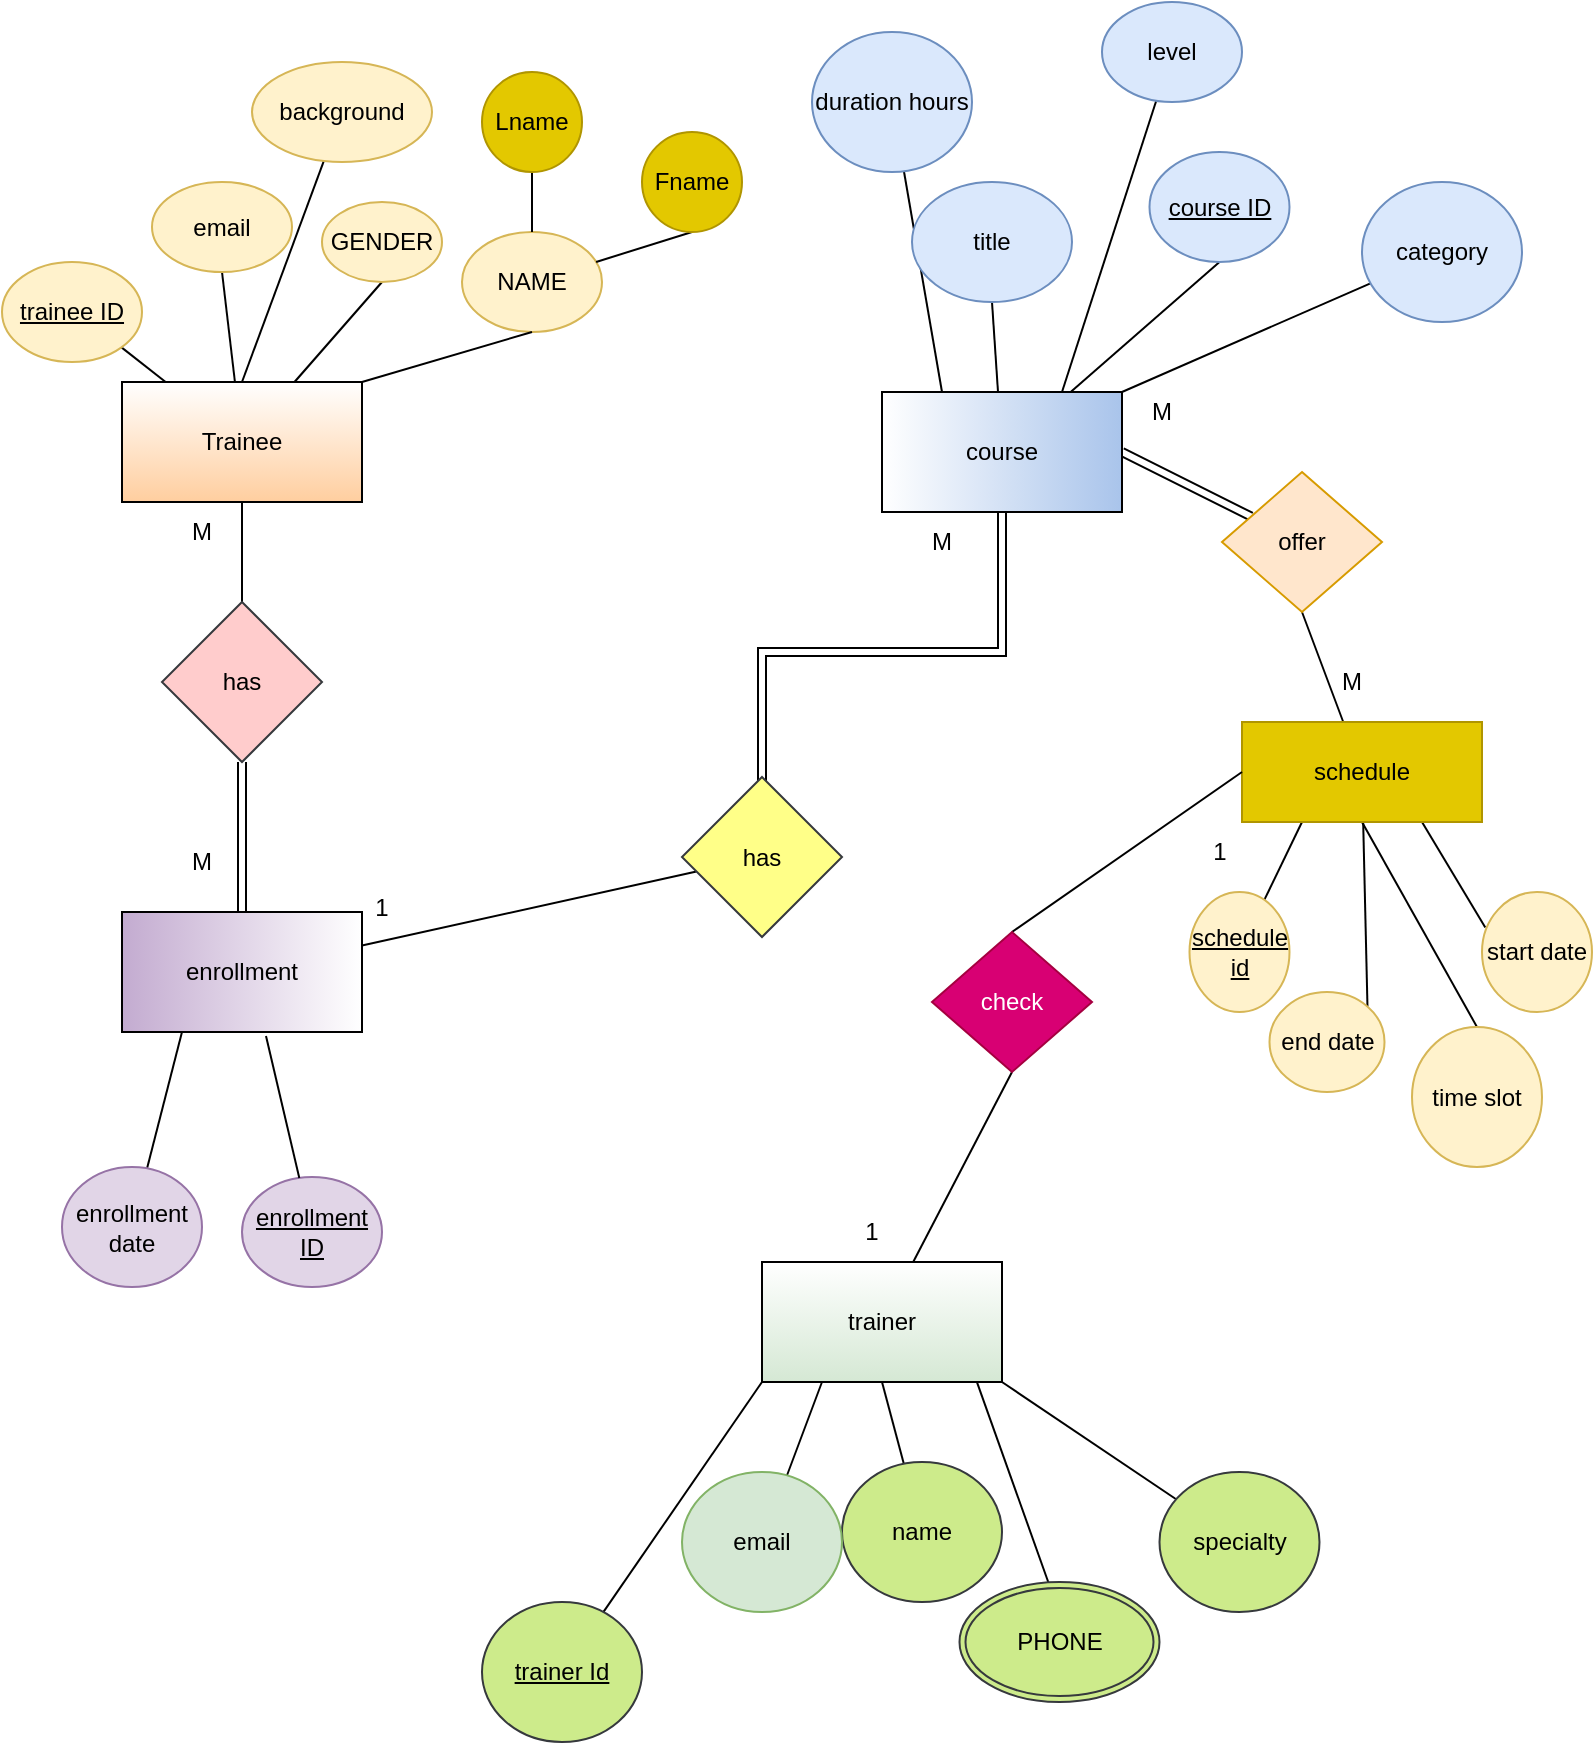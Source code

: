 <mxfile version="27.0.9">
  <diagram name="Page-1" id="zDC7yg41739mKEmi7JkL">
    <mxGraphModel dx="925" dy="661" grid="1" gridSize="10" guides="1" tooltips="1" connect="1" arrows="1" fold="1" page="1" pageScale="1" pageWidth="850" pageHeight="1100" background="none" math="0" shadow="0">
      <root>
        <mxCell id="0" />
        <mxCell id="1" parent="0" />
        <mxCell id="JTAhajaf97moWuEwI5oV-9" style="edgeStyle=orthogonalEdgeStyle;rounded=0;orthogonalLoop=1;jettySize=auto;html=1;exitX=1;exitY=0;exitDx=0;exitDy=0;entryX=0.5;entryY=0;entryDx=0;entryDy=0;endArrow=none;startFill=0;shape=link;" parent="1" source="_5OJTMY7ZmKPSs16niRT-24" edge="1">
          <mxGeometry relative="1" as="geometry">
            <mxPoint x="540" y="290" as="sourcePoint" />
            <mxPoint x="420" y="422.5" as="targetPoint" />
            <Array as="points">
              <mxPoint x="540" y="355" />
              <mxPoint x="420" y="355" />
            </Array>
          </mxGeometry>
        </mxCell>
        <mxCell id="_5OJTMY7ZmKPSs16niRT-3" style="edgeStyle=none;rounded=0;orthogonalLoop=1;jettySize=auto;html=1;exitX=0.25;exitY=0;exitDx=0;exitDy=0;endArrow=none;startFill=0;" edge="1" parent="1" source="JTAhajaf97moWuEwI5oV-1" target="_5OJTMY7ZmKPSs16niRT-4">
          <mxGeometry relative="1" as="geometry">
            <mxPoint x="590" y="100" as="targetPoint" />
          </mxGeometry>
        </mxCell>
        <mxCell id="_5OJTMY7ZmKPSs16niRT-5" style="edgeStyle=none;rounded=0;orthogonalLoop=1;jettySize=auto;html=1;exitX=0.75;exitY=0;exitDx=0;exitDy=0;endArrow=none;startFill=0;" edge="1" parent="1" source="JTAhajaf97moWuEwI5oV-1" target="_5OJTMY7ZmKPSs16niRT-6">
          <mxGeometry relative="1" as="geometry">
            <mxPoint x="730" y="90" as="targetPoint" />
          </mxGeometry>
        </mxCell>
        <mxCell id="_5OJTMY7ZmKPSs16niRT-11" style="edgeStyle=none;rounded=0;orthogonalLoop=1;jettySize=auto;html=1;exitX=1;exitY=0.5;exitDx=0;exitDy=0;endArrow=none;startFill=0;shape=link;" edge="1" parent="1" source="JTAhajaf97moWuEwI5oV-1" target="_5OJTMY7ZmKPSs16niRT-12">
          <mxGeometry relative="1" as="geometry">
            <mxPoint x="680" y="350" as="targetPoint" />
            <mxPoint x="590" y="250" as="sourcePoint" />
            <Array as="points" />
          </mxGeometry>
        </mxCell>
        <mxCell id="JTAhajaf97moWuEwI5oV-1" value="course" style="rounded=0;whiteSpace=wrap;html=1;gradientColor=#A9C4EB;gradientDirection=east;" parent="1" vertex="1">
          <mxGeometry x="480" y="225" width="120" height="60" as="geometry" />
        </mxCell>
        <mxCell id="_5OJTMY7ZmKPSs16niRT-1" style="edgeStyle=none;rounded=0;orthogonalLoop=1;jettySize=auto;html=1;exitX=0.5;exitY=0;exitDx=0;exitDy=0;endArrow=none;startFill=0;" edge="1" parent="1" source="JTAhajaf97moWuEwI5oV-2" target="_5OJTMY7ZmKPSs16niRT-2">
          <mxGeometry relative="1" as="geometry">
            <mxPoint x="210" y="100" as="targetPoint" />
          </mxGeometry>
        </mxCell>
        <object label="Trainee" id="JTAhajaf97moWuEwI5oV-2">
          <mxCell style="rounded=0;whiteSpace=wrap;html=1;gradientColor=#FFCE9F;" parent="1" vertex="1">
            <mxGeometry x="100" y="220" width="120" height="60" as="geometry" />
          </mxCell>
        </object>
        <mxCell id="JTAhajaf97moWuEwI5oV-3" value="enrollment" style="rounded=0;whiteSpace=wrap;html=1;gradientColor=#C3ABD0;gradientDirection=west;" parent="1" vertex="1">
          <mxGeometry x="100" y="485" width="120" height="60" as="geometry" />
        </mxCell>
        <mxCell id="JTAhajaf97moWuEwI5oV-47" style="rounded=0;orthogonalLoop=1;jettySize=auto;html=1;exitX=1;exitY=1;exitDx=0;exitDy=0;endArrow=none;startFill=0;curved=0;" parent="1" source="JTAhajaf97moWuEwI5oV-4" target="JTAhajaf97moWuEwI5oV-44" edge="1">
          <mxGeometry relative="1" as="geometry" />
        </mxCell>
        <mxCell id="JTAhajaf97moWuEwI5oV-48" style="rounded=0;orthogonalLoop=1;jettySize=auto;html=1;exitX=0.5;exitY=1;exitDx=0;exitDy=0;endArrow=none;startFill=0;" parent="1" source="JTAhajaf97moWuEwI5oV-4" target="JTAhajaf97moWuEwI5oV-46" edge="1">
          <mxGeometry relative="1" as="geometry" />
        </mxCell>
        <mxCell id="JTAhajaf97moWuEwI5oV-49" style="edgeStyle=none;rounded=0;orthogonalLoop=1;jettySize=auto;html=1;exitX=0;exitY=1;exitDx=0;exitDy=0;endArrow=none;startFill=0;" parent="1" source="JTAhajaf97moWuEwI5oV-4" target="JTAhajaf97moWuEwI5oV-45" edge="1">
          <mxGeometry relative="1" as="geometry" />
        </mxCell>
        <mxCell id="_5OJTMY7ZmKPSs16niRT-9" style="edgeStyle=none;rounded=0;orthogonalLoop=1;jettySize=auto;html=1;exitX=0.25;exitY=1;exitDx=0;exitDy=0;endArrow=none;startFill=0;" edge="1" parent="1" source="JTAhajaf97moWuEwI5oV-4" target="_5OJTMY7ZmKPSs16niRT-10">
          <mxGeometry relative="1" as="geometry">
            <mxPoint x="110" y="770" as="targetPoint" />
          </mxGeometry>
        </mxCell>
        <mxCell id="JTAhajaf97moWuEwI5oV-4" value="trainer" style="rounded=0;whiteSpace=wrap;html=1;shadow=0;glass=0;fillStyle=auto;fillColor=default;gradientColor=#D5E8D4;" parent="1" vertex="1">
          <mxGeometry x="420" y="660" width="120" height="60" as="geometry" />
        </mxCell>
        <mxCell id="JTAhajaf97moWuEwI5oV-10" style="edgeStyle=none;rounded=0;orthogonalLoop=1;jettySize=auto;html=1;endArrow=none;startFill=0;" parent="1" source="JTAhajaf97moWuEwI5oV-5" target="JTAhajaf97moWuEwI5oV-3" edge="1">
          <mxGeometry relative="1" as="geometry">
            <mxPoint x="270" y="485" as="sourcePoint" />
          </mxGeometry>
        </mxCell>
        <mxCell id="JTAhajaf97moWuEwI5oV-5" value="has" style="rhombus;whiteSpace=wrap;html=1;fillColor=#ffff88;strokeColor=#36393d;" parent="1" vertex="1">
          <mxGeometry x="380" y="417.5" width="80" height="80" as="geometry" />
        </mxCell>
        <mxCell id="JTAhajaf97moWuEwI5oV-20" style="edgeStyle=none;rounded=0;orthogonalLoop=1;jettySize=auto;html=1;entryX=1;entryY=0;entryDx=0;entryDy=0;endArrow=none;startFill=0;" parent="1" source="JTAhajaf97moWuEwI5oV-16" target="JTAhajaf97moWuEwI5oV-1" edge="1">
          <mxGeometry relative="1" as="geometry" />
        </mxCell>
        <mxCell id="JTAhajaf97moWuEwI5oV-16" value="category" style="ellipse;whiteSpace=wrap;html=1;shadow=0;fillColor=#dae8fc;strokeColor=#6c8ebf;" parent="1" vertex="1">
          <mxGeometry x="720" y="120" width="80" height="70" as="geometry" />
        </mxCell>
        <mxCell id="JTAhajaf97moWuEwI5oV-22" style="edgeStyle=none;rounded=0;orthogonalLoop=1;jettySize=auto;html=1;exitX=0.5;exitY=1;exitDx=0;exitDy=0;endArrow=none;startFill=0;" parent="1" source="JTAhajaf97moWuEwI5oV-17" target="JTAhajaf97moWuEwI5oV-1" edge="1">
          <mxGeometry relative="1" as="geometry" />
        </mxCell>
        <mxCell id="JTAhajaf97moWuEwI5oV-17" value="title" style="ellipse;whiteSpace=wrap;html=1;fillColor=#dae8fc;strokeColor=#6c8ebf;" parent="1" vertex="1">
          <mxGeometry x="495" y="120" width="80" height="60" as="geometry" />
        </mxCell>
        <mxCell id="JTAhajaf97moWuEwI5oV-21" style="rounded=0;orthogonalLoop=1;jettySize=auto;html=1;exitX=0.5;exitY=1;exitDx=0;exitDy=0;endArrow=none;startFill=0;" parent="1" source="JTAhajaf97moWuEwI5oV-18" target="JTAhajaf97moWuEwI5oV-1" edge="1">
          <mxGeometry relative="1" as="geometry" />
        </mxCell>
        <mxCell id="JTAhajaf97moWuEwI5oV-18" value="course ID" style="ellipse;whiteSpace=wrap;html=1;fontStyle=4;fillColor=#dae8fc;strokeColor=#6c8ebf;" parent="1" vertex="1">
          <mxGeometry x="613.75" y="105" width="70" height="55" as="geometry" />
        </mxCell>
        <mxCell id="JTAhajaf97moWuEwI5oV-29" style="rounded=0;orthogonalLoop=1;jettySize=auto;html=1;exitX=1;exitY=1;exitDx=0;exitDy=0;endArrow=none;startFill=0;" parent="1" source="JTAhajaf97moWuEwI5oV-23" target="JTAhajaf97moWuEwI5oV-2" edge="1">
          <mxGeometry relative="1" as="geometry" />
        </mxCell>
        <mxCell id="JTAhajaf97moWuEwI5oV-23" value="trainee ID" style="ellipse;whiteSpace=wrap;html=1;fontStyle=4;fillColor=#fff2cc;strokeColor=#d6b656;" parent="1" vertex="1">
          <mxGeometry x="40" y="160" width="70" height="50" as="geometry" />
        </mxCell>
        <mxCell id="JTAhajaf97moWuEwI5oV-30" style="rounded=0;orthogonalLoop=1;jettySize=auto;html=1;exitX=0.5;exitY=1;exitDx=0;exitDy=0;endArrow=none;startFill=0;" parent="1" source="JTAhajaf97moWuEwI5oV-24" target="JTAhajaf97moWuEwI5oV-2" edge="1">
          <mxGeometry relative="1" as="geometry" />
        </mxCell>
        <mxCell id="JTAhajaf97moWuEwI5oV-24" value="email" style="ellipse;whiteSpace=wrap;html=1;fillColor=#fff2cc;strokeColor=#d6b656;" parent="1" vertex="1">
          <mxGeometry x="115" y="120" width="70" height="45" as="geometry" />
        </mxCell>
        <mxCell id="JTAhajaf97moWuEwI5oV-31" style="rounded=0;orthogonalLoop=1;jettySize=auto;html=1;exitX=0.5;exitY=1;exitDx=0;exitDy=0;endArrow=none;startFill=0;" parent="1" source="JTAhajaf97moWuEwI5oV-25" target="JTAhajaf97moWuEwI5oV-2" edge="1">
          <mxGeometry relative="1" as="geometry" />
        </mxCell>
        <mxCell id="JTAhajaf97moWuEwI5oV-25" value="GENDER" style="ellipse;whiteSpace=wrap;html=1;fillColor=#fff2cc;strokeColor=#d6b656;" parent="1" vertex="1">
          <mxGeometry x="200" y="130" width="60" height="40" as="geometry" />
        </mxCell>
        <mxCell id="JTAhajaf97moWuEwI5oV-26" value="NAME" style="ellipse;whiteSpace=wrap;html=1;fillColor=#fff2cc;strokeColor=#d6b656;" parent="1" vertex="1">
          <mxGeometry x="270" y="145" width="70" height="50" as="geometry" />
        </mxCell>
        <mxCell id="JTAhajaf97moWuEwI5oV-34" style="edgeStyle=none;rounded=0;orthogonalLoop=1;jettySize=auto;html=1;exitX=0.5;exitY=1;exitDx=0;exitDy=0;endArrow=none;startFill=0;" parent="1" source="JTAhajaf97moWuEwI5oV-27" target="JTAhajaf97moWuEwI5oV-26" edge="1">
          <mxGeometry relative="1" as="geometry" />
        </mxCell>
        <mxCell id="JTAhajaf97moWuEwI5oV-27" value="Lname" style="ellipse;whiteSpace=wrap;html=1;fillColor=#e3c800;fontColor=#000000;strokeColor=#B09500;" parent="1" vertex="1">
          <mxGeometry x="280" y="65" width="50" height="50" as="geometry" />
        </mxCell>
        <mxCell id="JTAhajaf97moWuEwI5oV-33" style="rounded=0;orthogonalLoop=1;jettySize=auto;html=1;exitX=0.5;exitY=1;exitDx=0;exitDy=0;endArrow=none;startFill=0;" parent="1" source="JTAhajaf97moWuEwI5oV-28" target="JTAhajaf97moWuEwI5oV-26" edge="1">
          <mxGeometry relative="1" as="geometry" />
        </mxCell>
        <mxCell id="JTAhajaf97moWuEwI5oV-28" value="Fname" style="ellipse;whiteSpace=wrap;html=1;fillColor=#e3c800;fontColor=#000000;strokeColor=#B09500;" parent="1" vertex="1">
          <mxGeometry x="360" y="95" width="50" height="50" as="geometry" />
        </mxCell>
        <mxCell id="JTAhajaf97moWuEwI5oV-32" style="rounded=0;orthogonalLoop=1;jettySize=auto;html=1;exitX=0.5;exitY=1;exitDx=0;exitDy=0;entryX=1;entryY=0;entryDx=0;entryDy=0;endArrow=none;startFill=0;" parent="1" source="JTAhajaf97moWuEwI5oV-26" target="JTAhajaf97moWuEwI5oV-2" edge="1">
          <mxGeometry relative="1" as="geometry" />
        </mxCell>
        <mxCell id="JTAhajaf97moWuEwI5oV-44" value="specialty" style="ellipse;whiteSpace=wrap;html=1;fillColor=#cdeb8b;strokeColor=#36393d;" parent="1" vertex="1">
          <mxGeometry x="618.75" y="765" width="80" height="70" as="geometry" />
        </mxCell>
        <mxCell id="JTAhajaf97moWuEwI5oV-45" value="trainer Id" style="ellipse;whiteSpace=wrap;html=1;fontStyle=4;fillColor=#cdeb8b;strokeColor=#36393d;" parent="1" vertex="1">
          <mxGeometry x="280" y="830" width="80" height="70" as="geometry" />
        </mxCell>
        <mxCell id="JTAhajaf97moWuEwI5oV-46" value="name" style="ellipse;whiteSpace=wrap;html=1;fillColor=#cdeb8b;strokeColor=#36393d;" parent="1" vertex="1">
          <mxGeometry x="460" y="760" width="80" height="70" as="geometry" />
        </mxCell>
        <mxCell id="JTAhajaf97moWuEwI5oV-51" value="enrollment ID" style="ellipse;whiteSpace=wrap;html=1;fontStyle=4;fillColor=#e1d5e7;strokeColor=#9673a6;" parent="1" vertex="1">
          <mxGeometry x="160" y="617.5" width="70" height="55" as="geometry" />
        </mxCell>
        <mxCell id="JTAhajaf97moWuEwI5oV-58" style="edgeStyle=none;rounded=0;orthogonalLoop=1;jettySize=auto;html=1;entryX=0.25;entryY=1;entryDx=0;entryDy=0;endArrow=none;startFill=0;" parent="1" source="JTAhajaf97moWuEwI5oV-53" target="JTAhajaf97moWuEwI5oV-3" edge="1">
          <mxGeometry relative="1" as="geometry">
            <Array as="points" />
          </mxGeometry>
        </mxCell>
        <mxCell id="JTAhajaf97moWuEwI5oV-53" value="enrollment date" style="ellipse;whiteSpace=wrap;html=1;fillColor=#e1d5e7;strokeColor=#9673a6;" parent="1" vertex="1">
          <mxGeometry x="70" y="612.5" width="70" height="60" as="geometry" />
        </mxCell>
        <mxCell id="JTAhajaf97moWuEwI5oV-57" style="edgeStyle=none;rounded=0;orthogonalLoop=1;jettySize=auto;html=1;entryX=0.6;entryY=1.033;entryDx=0;entryDy=0;entryPerimeter=0;endArrow=none;startFill=0;" parent="1" source="JTAhajaf97moWuEwI5oV-51" target="JTAhajaf97moWuEwI5oV-3" edge="1">
          <mxGeometry relative="1" as="geometry" />
        </mxCell>
        <mxCell id="JTAhajaf97moWuEwI5oV-64" style="edgeStyle=none;rounded=0;orthogonalLoop=1;jettySize=auto;html=1;endArrow=none;startFill=0;" parent="1" source="JTAhajaf97moWuEwI5oV-63" target="JTAhajaf97moWuEwI5oV-2" edge="1">
          <mxGeometry relative="1" as="geometry" />
        </mxCell>
        <mxCell id="_5OJTMY7ZmKPSs16niRT-40" style="edgeStyle=none;rounded=0;orthogonalLoop=1;jettySize=auto;html=1;exitX=0.5;exitY=1;exitDx=0;exitDy=0;endArrow=none;startFill=0;shape=link;" edge="1" parent="1" source="JTAhajaf97moWuEwI5oV-63" target="JTAhajaf97moWuEwI5oV-3">
          <mxGeometry relative="1" as="geometry" />
        </mxCell>
        <mxCell id="JTAhajaf97moWuEwI5oV-63" value="has" style="rhombus;whiteSpace=wrap;html=1;fillColor=#ffcccc;strokeColor=#36393d;" parent="1" vertex="1">
          <mxGeometry x="120" y="330" width="80" height="80" as="geometry" />
        </mxCell>
        <mxCell id="JTAhajaf97moWuEwI5oV-70" value="M" style="text;html=1;align=center;verticalAlign=middle;whiteSpace=wrap;rounded=0;" parent="1" vertex="1">
          <mxGeometry x="590" y="220" width="60" height="30" as="geometry" />
        </mxCell>
        <mxCell id="JTAhajaf97moWuEwI5oV-72" value="M" style="text;html=1;align=center;verticalAlign=middle;whiteSpace=wrap;rounded=0;" parent="1" vertex="1">
          <mxGeometry x="685" y="355" width="60" height="30" as="geometry" />
        </mxCell>
        <mxCell id="JTAhajaf97moWuEwI5oV-75" value="1" style="text;html=1;align=center;verticalAlign=middle;whiteSpace=wrap;rounded=0;" parent="1" vertex="1">
          <mxGeometry x="200" y="470" width="60" height="25" as="geometry" />
        </mxCell>
        <mxCell id="JTAhajaf97moWuEwI5oV-78" value="M" style="text;html=1;align=center;verticalAlign=middle;whiteSpace=wrap;rounded=0;" parent="1" vertex="1">
          <mxGeometry x="110" y="280" width="60" height="30" as="geometry" />
        </mxCell>
        <mxCell id="_5OJTMY7ZmKPSs16niRT-2" value="background" style="ellipse;whiteSpace=wrap;html=1;fillColor=#fff2cc;strokeColor=#d6b656;" vertex="1" parent="1">
          <mxGeometry x="165" y="60" width="90" height="50" as="geometry" />
        </mxCell>
        <mxCell id="_5OJTMY7ZmKPSs16niRT-4" value="duration hours" style="ellipse;whiteSpace=wrap;html=1;fillColor=#dae8fc;strokeColor=#6c8ebf;" vertex="1" parent="1">
          <mxGeometry x="445" y="45" width="80" height="70" as="geometry" />
        </mxCell>
        <mxCell id="_5OJTMY7ZmKPSs16niRT-6" value="level" style="ellipse;whiteSpace=wrap;html=1;fillColor=#dae8fc;strokeColor=#6c8ebf;" vertex="1" parent="1">
          <mxGeometry x="590" y="30" width="70" height="50" as="geometry" />
        </mxCell>
        <mxCell id="_5OJTMY7ZmKPSs16niRT-10" value="email" style="ellipse;whiteSpace=wrap;html=1;fillColor=#d5e8d4;strokeColor=#82b366;" vertex="1" parent="1">
          <mxGeometry x="380" y="765" width="80" height="70" as="geometry" />
        </mxCell>
        <mxCell id="_5OJTMY7ZmKPSs16niRT-13" style="edgeStyle=none;rounded=0;orthogonalLoop=1;jettySize=auto;html=1;exitX=0.5;exitY=1;exitDx=0;exitDy=0;endArrow=none;startFill=0;" edge="1" parent="1" source="_5OJTMY7ZmKPSs16niRT-12" target="_5OJTMY7ZmKPSs16niRT-14">
          <mxGeometry relative="1" as="geometry">
            <mxPoint x="670" y="430" as="targetPoint" />
          </mxGeometry>
        </mxCell>
        <mxCell id="_5OJTMY7ZmKPSs16niRT-12" value="offer" style="rhombus;whiteSpace=wrap;html=1;fillColor=#ffe6cc;strokeColor=#d79b00;" vertex="1" parent="1">
          <mxGeometry x="650" y="265" width="80" height="70" as="geometry" />
        </mxCell>
        <mxCell id="_5OJTMY7ZmKPSs16niRT-15" style="edgeStyle=none;rounded=0;orthogonalLoop=1;jettySize=auto;html=1;endArrow=none;startFill=0;entryX=0.03;entryY=0.295;entryDx=0;entryDy=0;entryPerimeter=0;" edge="1" parent="1" target="_5OJTMY7ZmKPSs16niRT-20">
          <mxGeometry relative="1" as="geometry">
            <mxPoint x="770" y="500" as="targetPoint" />
            <mxPoint x="750" y="440" as="sourcePoint" />
          </mxGeometry>
        </mxCell>
        <mxCell id="_5OJTMY7ZmKPSs16niRT-16" style="rounded=0;orthogonalLoop=1;jettySize=auto;html=1;endArrow=none;startFill=0;entryX=1;entryY=0;entryDx=0;entryDy=0;" edge="1" parent="1" source="_5OJTMY7ZmKPSs16niRT-14" target="_5OJTMY7ZmKPSs16niRT-21">
          <mxGeometry relative="1" as="geometry">
            <mxPoint x="660" y="490" as="targetPoint" />
          </mxGeometry>
        </mxCell>
        <mxCell id="_5OJTMY7ZmKPSs16niRT-18" style="edgeStyle=none;rounded=0;orthogonalLoop=1;jettySize=auto;html=1;exitX=0.25;exitY=1;exitDx=0;exitDy=0;endArrow=none;startFill=0;" edge="1" parent="1" source="_5OJTMY7ZmKPSs16niRT-14" target="_5OJTMY7ZmKPSs16niRT-19">
          <mxGeometry relative="1" as="geometry">
            <mxPoint x="650" y="510" as="targetPoint" />
          </mxGeometry>
        </mxCell>
        <mxCell id="_5OJTMY7ZmKPSs16niRT-36" style="edgeStyle=none;rounded=0;orthogonalLoop=1;jettySize=auto;html=1;exitX=0.5;exitY=1;exitDx=0;exitDy=0;entryX=0.5;entryY=0;entryDx=0;entryDy=0;endArrow=none;startFill=0;" edge="1" parent="1" source="_5OJTMY7ZmKPSs16niRT-14" target="_5OJTMY7ZmKPSs16niRT-23">
          <mxGeometry relative="1" as="geometry" />
        </mxCell>
        <mxCell id="_5OJTMY7ZmKPSs16niRT-14" value="schedule" style="rounded=0;whiteSpace=wrap;html=1;fillColor=#e3c800;strokeColor=#B09500;fontColor=#000000;" vertex="1" parent="1">
          <mxGeometry x="660" y="390" width="120" height="50" as="geometry" />
        </mxCell>
        <mxCell id="_5OJTMY7ZmKPSs16niRT-19" value="&lt;u&gt;schedule id&lt;/u&gt;" style="ellipse;whiteSpace=wrap;html=1;fillColor=#fff2cc;strokeColor=#d6b656;" vertex="1" parent="1">
          <mxGeometry x="633.75" y="475" width="50" height="60" as="geometry" />
        </mxCell>
        <mxCell id="_5OJTMY7ZmKPSs16niRT-20" value="start date" style="ellipse;whiteSpace=wrap;html=1;fillColor=#fff2cc;strokeColor=#d6b656;" vertex="1" parent="1">
          <mxGeometry x="780" y="475" width="55" height="60" as="geometry" />
        </mxCell>
        <mxCell id="_5OJTMY7ZmKPSs16niRT-21" value="end date" style="ellipse;whiteSpace=wrap;html=1;fillColor=#fff2cc;strokeColor=#d6b656;" vertex="1" parent="1">
          <mxGeometry x="673.75" y="525" width="57.5" height="50" as="geometry" />
        </mxCell>
        <mxCell id="_5OJTMY7ZmKPSs16niRT-23" value="time slot" style="ellipse;whiteSpace=wrap;html=1;fillColor=#fff2cc;strokeColor=#d6b656;" vertex="1" parent="1">
          <mxGeometry x="745" y="542.5" width="65" height="70" as="geometry" />
        </mxCell>
        <mxCell id="_5OJTMY7ZmKPSs16niRT-24" value="M" style="text;html=1;align=center;verticalAlign=middle;whiteSpace=wrap;rounded=0;" vertex="1" parent="1">
          <mxGeometry x="480" y="285" width="60" height="30" as="geometry" />
        </mxCell>
        <mxCell id="_5OJTMY7ZmKPSs16niRT-41" style="edgeStyle=none;rounded=0;orthogonalLoop=1;jettySize=auto;html=1;endArrow=none;startFill=0;exitX=1;exitY=0.5;exitDx=0;exitDy=0;" edge="1" parent="1" source="_5OJTMY7ZmKPSs16niRT-30" target="JTAhajaf97moWuEwI5oV-4">
          <mxGeometry relative="1" as="geometry" />
        </mxCell>
        <mxCell id="_5OJTMY7ZmKPSs16niRT-42" style="edgeStyle=none;rounded=0;orthogonalLoop=1;jettySize=auto;html=1;exitX=0;exitY=0.5;exitDx=0;exitDy=0;entryX=0;entryY=0.5;entryDx=0;entryDy=0;endArrow=none;startFill=0;" edge="1" parent="1" source="_5OJTMY7ZmKPSs16niRT-30" target="_5OJTMY7ZmKPSs16niRT-14">
          <mxGeometry relative="1" as="geometry" />
        </mxCell>
        <mxCell id="_5OJTMY7ZmKPSs16niRT-30" value="check" style="rhombus;whiteSpace=wrap;html=1;fillColor=#d80073;strokeColor=#A50040;fontColor=#ffffff;rotation=0;direction=south;" vertex="1" parent="1">
          <mxGeometry x="505" y="495" width="80" height="70" as="geometry" />
        </mxCell>
        <mxCell id="_5OJTMY7ZmKPSs16niRT-32" style="edgeStyle=none;rounded=0;orthogonalLoop=1;jettySize=auto;html=1;exitX=1;exitY=1;exitDx=0;exitDy=0;" edge="1" parent="1" source="JTAhajaf97moWuEwI5oV-44" target="JTAhajaf97moWuEwI5oV-44">
          <mxGeometry relative="1" as="geometry" />
        </mxCell>
        <mxCell id="_5OJTMY7ZmKPSs16niRT-33" value="M" style="text;html=1;align=center;verticalAlign=middle;whiteSpace=wrap;rounded=0;" vertex="1" parent="1">
          <mxGeometry x="110" y="445" width="60" height="30" as="geometry" />
        </mxCell>
        <mxCell id="_5OJTMY7ZmKPSs16niRT-37" value="1" style="text;html=1;align=center;verticalAlign=middle;whiteSpace=wrap;rounded=0;" vertex="1" parent="1">
          <mxGeometry x="618.75" y="440" width="60" height="30" as="geometry" />
        </mxCell>
        <mxCell id="_5OJTMY7ZmKPSs16niRT-48" value="1" style="text;html=1;align=center;verticalAlign=middle;whiteSpace=wrap;rounded=0;" vertex="1" parent="1">
          <mxGeometry x="445" y="630" width="60" height="30" as="geometry" />
        </mxCell>
        <mxCell id="_5OJTMY7ZmKPSs16niRT-49" style="edgeStyle=none;rounded=0;orthogonalLoop=1;jettySize=auto;html=1;entryX=0.896;entryY=1.003;entryDx=0;entryDy=0;entryPerimeter=0;endArrow=none;startFill=0;" edge="1" parent="1" target="JTAhajaf97moWuEwI5oV-4">
          <mxGeometry relative="1" as="geometry">
            <mxPoint x="563.471" y="821.007" as="sourcePoint" />
          </mxGeometry>
        </mxCell>
        <mxCell id="_5OJTMY7ZmKPSs16niRT-50" value="PHONE" style="ellipse;shape=doubleEllipse;margin=3;whiteSpace=wrap;html=1;align=center;fillColor=#cdeb8b;strokeColor=#36393d;" vertex="1" parent="1">
          <mxGeometry x="518.75" y="820" width="100" height="60" as="geometry" />
        </mxCell>
      </root>
    </mxGraphModel>
  </diagram>
</mxfile>
